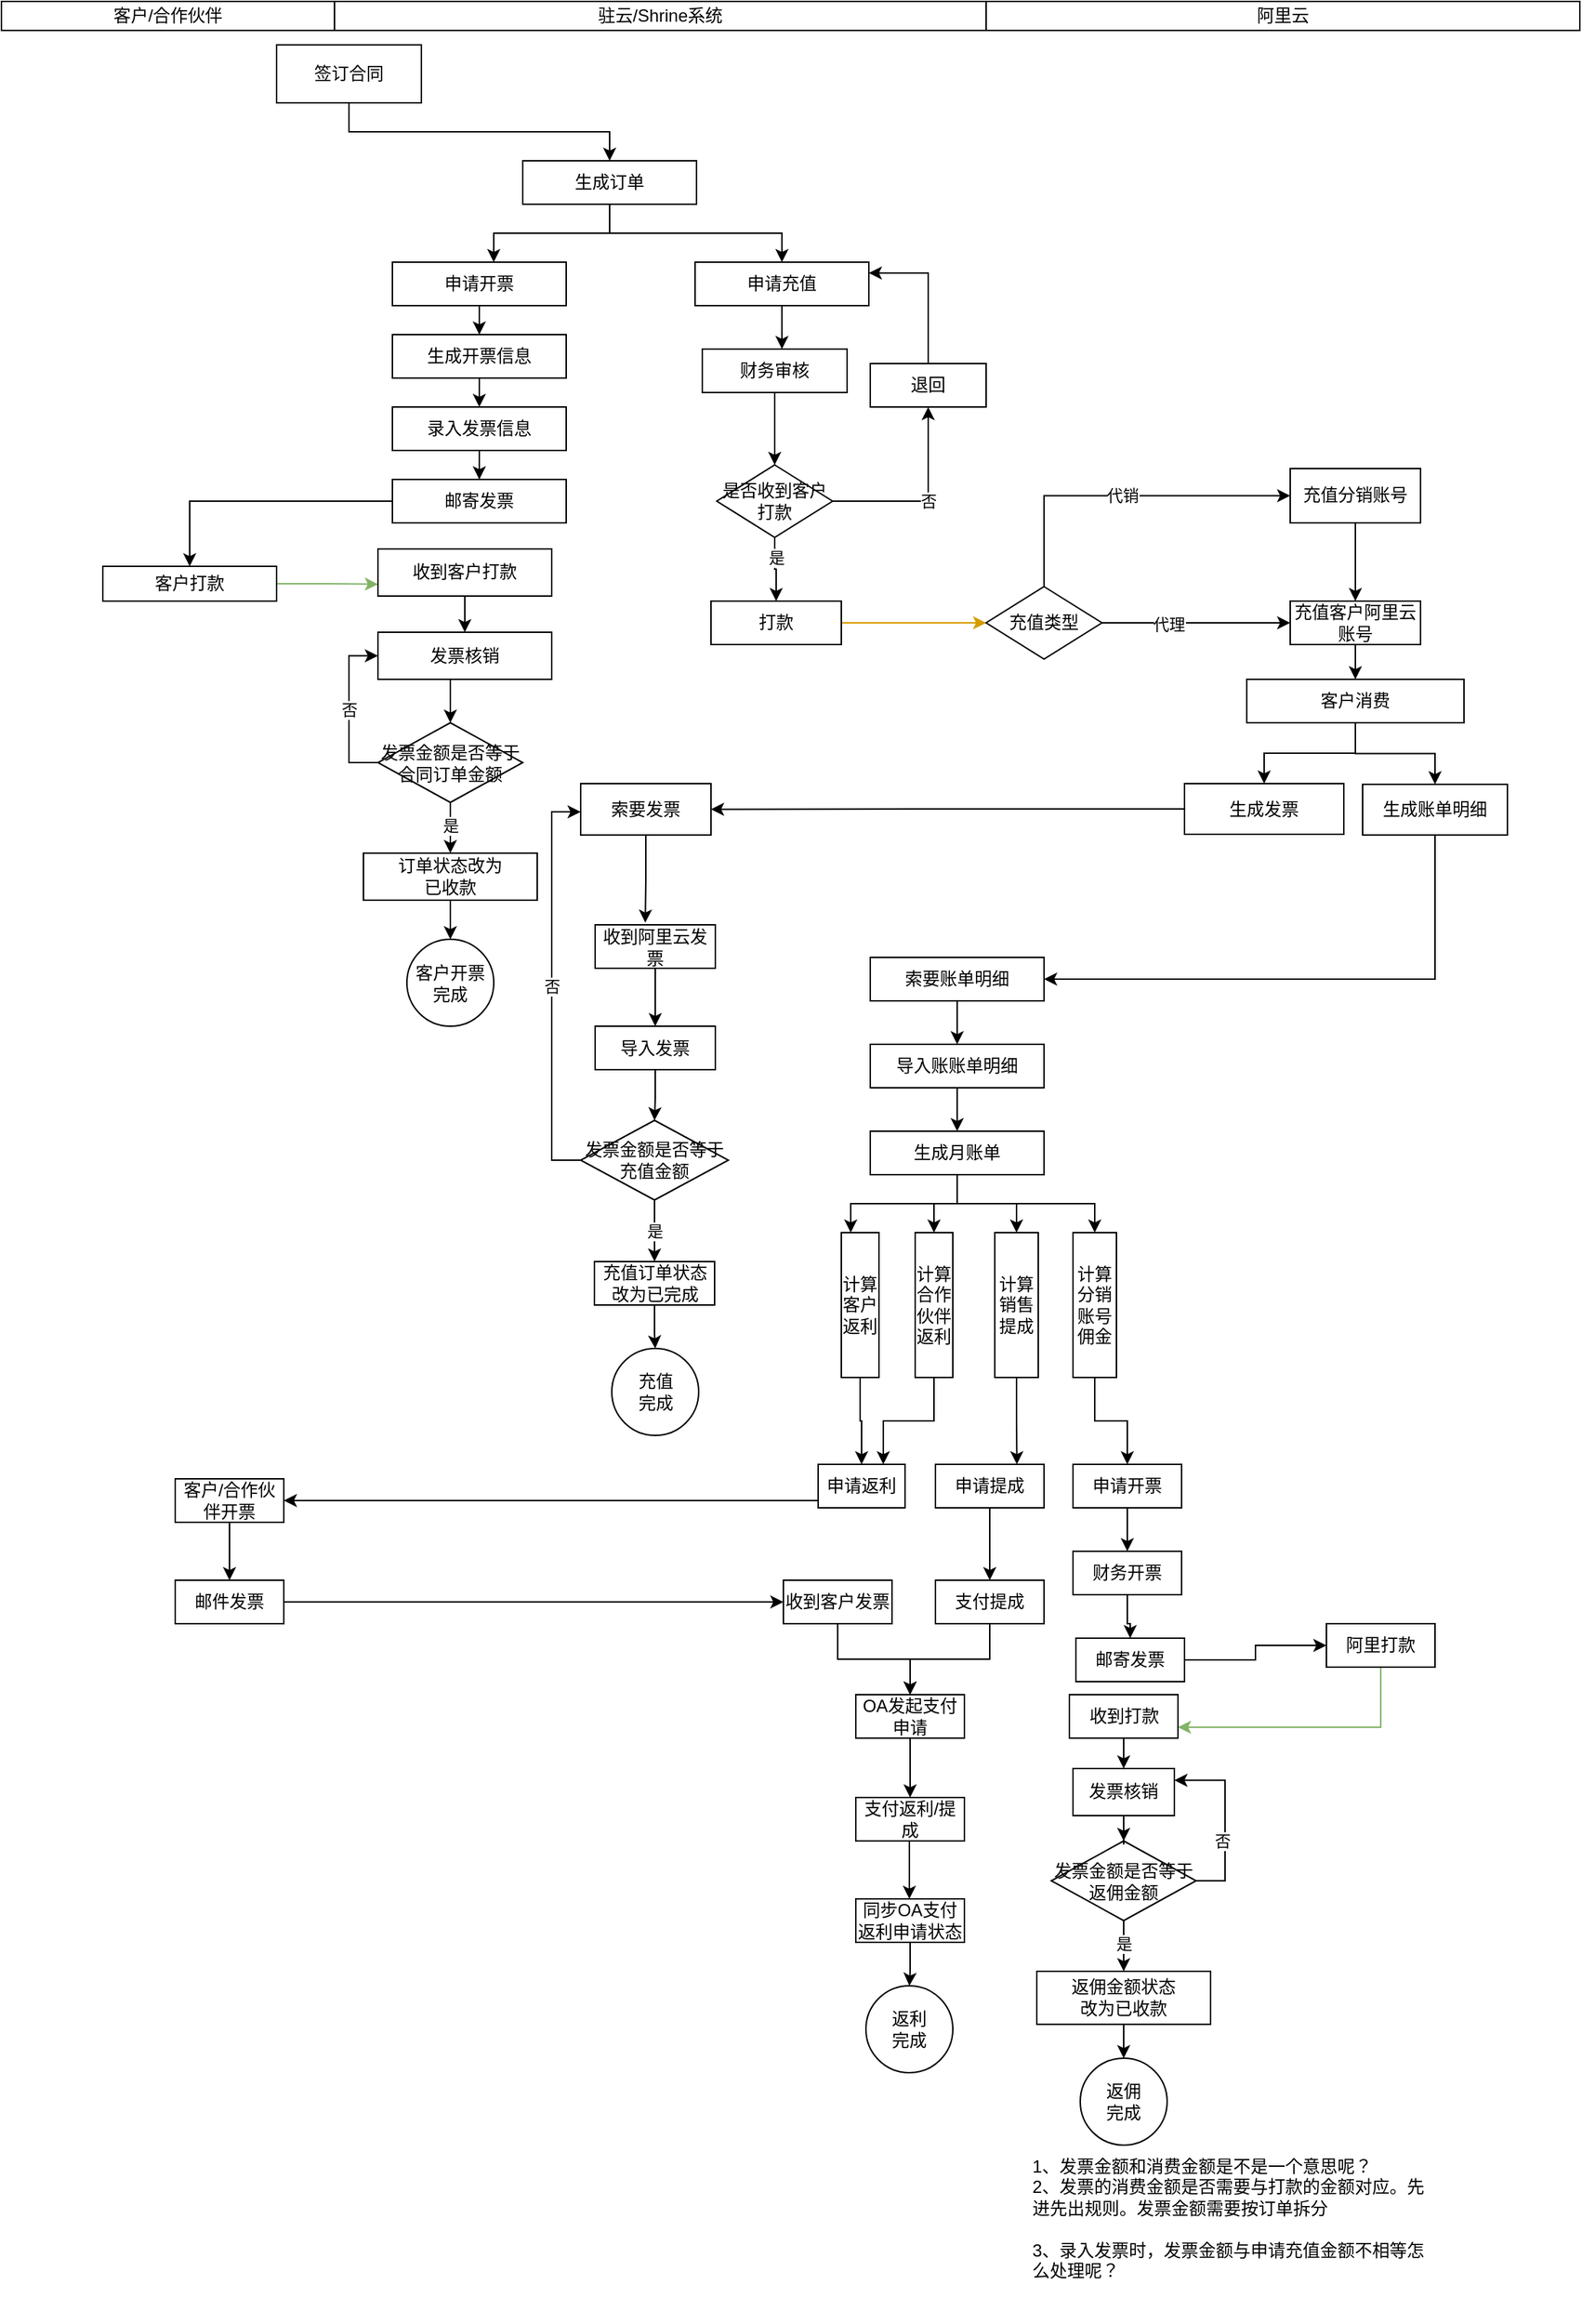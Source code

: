 <mxfile version="14.2.7" type="github">
  <diagram id="roFFfxDUJYIJc8eop7bz" name="Page-1">
    <mxGraphModel dx="1186" dy="674" grid="1" gridSize="10" guides="1" tooltips="1" connect="1" arrows="1" fold="1" page="1" pageScale="1" pageWidth="827" pageHeight="1169" math="0" shadow="0">
      <root>
        <mxCell id="0" />
        <mxCell id="1" parent="0" />
        <mxCell id="rOA4uBclnJZB5DrJUqV7-26" style="edgeStyle=orthogonalEdgeStyle;rounded=0;orthogonalLoop=1;jettySize=auto;html=1;exitX=0.5;exitY=1;exitDx=0;exitDy=0;entryX=0.5;entryY=0;entryDx=0;entryDy=0;" parent="1" source="K8Je6sUpNGUMb3yso3Zy-1" target="K8Je6sUpNGUMb3yso3Zy-2" edge="1">
          <mxGeometry relative="1" as="geometry" />
        </mxCell>
        <mxCell id="K8Je6sUpNGUMb3yso3Zy-1" value="签订合同" style="rounded=0;whiteSpace=wrap;html=1;" parent="1" vertex="1">
          <mxGeometry x="200" y="30" width="100" height="40" as="geometry" />
        </mxCell>
        <mxCell id="rOA4uBclnJZB5DrJUqV7-28" style="edgeStyle=orthogonalEdgeStyle;rounded=0;orthogonalLoop=1;jettySize=auto;html=1;exitX=0.5;exitY=1;exitDx=0;exitDy=0;entryX=0.5;entryY=0;entryDx=0;entryDy=0;" parent="1" source="K8Je6sUpNGUMb3yso3Zy-2" target="K8Je6sUpNGUMb3yso3Zy-3" edge="1">
          <mxGeometry relative="1" as="geometry" />
        </mxCell>
        <mxCell id="AUkhUbtXe1NcL0Z-zVLZ-3" style="edgeStyle=orthogonalEdgeStyle;rounded=0;orthogonalLoop=1;jettySize=auto;html=1;exitX=0.5;exitY=1;exitDx=0;exitDy=0;entryX=0.583;entryY=0;entryDx=0;entryDy=0;entryPerimeter=0;" parent="1" source="K8Je6sUpNGUMb3yso3Zy-2" target="VSZwTH_sTi2hfnxuPGPc-11" edge="1">
          <mxGeometry relative="1" as="geometry" />
        </mxCell>
        <mxCell id="K8Je6sUpNGUMb3yso3Zy-2" value="生成订单" style="rounded=0;whiteSpace=wrap;html=1;" parent="1" vertex="1">
          <mxGeometry x="370" y="110" width="120" height="30" as="geometry" />
        </mxCell>
        <mxCell id="AUkhUbtXe1NcL0Z-zVLZ-97" value="" style="edgeStyle=orthogonalEdgeStyle;rounded=0;orthogonalLoop=1;jettySize=auto;html=1;entryX=0.5;entryY=0;entryDx=0;entryDy=0;" parent="1" source="K8Je6sUpNGUMb3yso3Zy-3" edge="1">
          <mxGeometry relative="1" as="geometry">
            <mxPoint x="549" y="240" as="targetPoint" />
          </mxGeometry>
        </mxCell>
        <mxCell id="K8Je6sUpNGUMb3yso3Zy-3" value="申请充值" style="rounded=0;whiteSpace=wrap;html=1;" parent="1" vertex="1">
          <mxGeometry x="489" y="180" width="120" height="30" as="geometry" />
        </mxCell>
        <mxCell id="AUkhUbtXe1NcL0Z-zVLZ-8" value="" style="edgeStyle=orthogonalEdgeStyle;rounded=0;orthogonalLoop=1;jettySize=auto;html=1;" parent="1" source="K8Je6sUpNGUMb3yso3Zy-4" target="K8Je6sUpNGUMb3yso3Zy-5" edge="1">
          <mxGeometry relative="1" as="geometry" />
        </mxCell>
        <mxCell id="K8Je6sUpNGUMb3yso3Zy-4" value="财务审核" style="rounded=0;whiteSpace=wrap;html=1;" parent="1" vertex="1">
          <mxGeometry x="494" y="240" width="100" height="30" as="geometry" />
        </mxCell>
        <mxCell id="rOA4uBclnJZB5DrJUqV7-20" style="edgeStyle=orthogonalEdgeStyle;rounded=0;orthogonalLoop=1;jettySize=auto;html=1;exitX=0.5;exitY=1;exitDx=0;exitDy=0;entryX=0.5;entryY=0;entryDx=0;entryDy=0;" parent="1" source="K8Je6sUpNGUMb3yso3Zy-5" target="K8Je6sUpNGUMb3yso3Zy-6" edge="1">
          <mxGeometry relative="1" as="geometry">
            <Array as="points" />
          </mxGeometry>
        </mxCell>
        <mxCell id="rOA4uBclnJZB5DrJUqV7-21" value="是" style="edgeLabel;html=1;align=center;verticalAlign=middle;resizable=0;points=[];" parent="rOA4uBclnJZB5DrJUqV7-20" vertex="1" connectable="0">
          <mxGeometry x="-0.391" y="1" relative="1" as="geometry">
            <mxPoint as="offset" />
          </mxGeometry>
        </mxCell>
        <mxCell id="AUkhUbtXe1NcL0Z-zVLZ-135" value="否" style="edgeStyle=orthogonalEdgeStyle;rounded=0;orthogonalLoop=1;jettySize=auto;html=1;entryX=0.5;entryY=1;entryDx=0;entryDy=0;" parent="1" source="K8Je6sUpNGUMb3yso3Zy-5" target="rOA4uBclnJZB5DrJUqV7-1" edge="1">
          <mxGeometry relative="1" as="geometry" />
        </mxCell>
        <mxCell id="K8Je6sUpNGUMb3yso3Zy-5" value="是否收到客户打款" style="rhombus;whiteSpace=wrap;html=1;" parent="1" vertex="1">
          <mxGeometry x="504" y="320" width="80" height="50" as="geometry" />
        </mxCell>
        <mxCell id="AUkhUbtXe1NcL0Z-zVLZ-22" value="" style="edgeStyle=orthogonalEdgeStyle;rounded=0;orthogonalLoop=1;jettySize=auto;html=1;fillColor=#ffe6cc;strokeColor=#d79b00;entryX=0;entryY=0.5;entryDx=0;entryDy=0;" parent="1" source="K8Je6sUpNGUMb3yso3Zy-6" target="AUkhUbtXe1NcL0Z-zVLZ-124" edge="1">
          <mxGeometry relative="1" as="geometry">
            <Array as="points" />
          </mxGeometry>
        </mxCell>
        <mxCell id="K8Je6sUpNGUMb3yso3Zy-6" value="打款" style="rounded=0;whiteSpace=wrap;html=1;" parent="1" vertex="1">
          <mxGeometry x="500" y="414" width="90" height="30" as="geometry" />
        </mxCell>
        <mxCell id="AUkhUbtXe1NcL0Z-zVLZ-20" style="edgeStyle=orthogonalEdgeStyle;rounded=0;orthogonalLoop=1;jettySize=auto;html=1;exitX=0.5;exitY=0;exitDx=0;exitDy=0;entryX=1;entryY=0.25;entryDx=0;entryDy=0;" parent="1" source="rOA4uBclnJZB5DrJUqV7-1" target="K8Je6sUpNGUMb3yso3Zy-3" edge="1">
          <mxGeometry relative="1" as="geometry" />
        </mxCell>
        <mxCell id="rOA4uBclnJZB5DrJUqV7-1" value="退回" style="rounded=0;whiteSpace=wrap;html=1;" parent="1" vertex="1">
          <mxGeometry x="610" y="250" width="80" height="30" as="geometry" />
        </mxCell>
        <mxCell id="rOA4uBclnJZB5DrJUqV7-56" style="edgeStyle=orthogonalEdgeStyle;rounded=0;orthogonalLoop=1;jettySize=auto;html=1;entryX=0.417;entryY=-0.05;entryDx=0;entryDy=0;entryPerimeter=0;" parent="1" source="rOA4uBclnJZB5DrJUqV7-50" target="rOA4uBclnJZB5DrJUqV7-53" edge="1">
          <mxGeometry relative="1" as="geometry" />
        </mxCell>
        <mxCell id="rOA4uBclnJZB5DrJUqV7-50" value="索要发票" style="rounded=0;whiteSpace=wrap;html=1;" parent="1" vertex="1">
          <mxGeometry x="410" y="540" width="90" height="35.5" as="geometry" />
        </mxCell>
        <mxCell id="rOA4uBclnJZB5DrJUqV7-58" value="" style="edgeStyle=orthogonalEdgeStyle;rounded=0;orthogonalLoop=1;jettySize=auto;html=1;" parent="1" source="rOA4uBclnJZB5DrJUqV7-53" target="rOA4uBclnJZB5DrJUqV7-57" edge="1">
          <mxGeometry relative="1" as="geometry" />
        </mxCell>
        <mxCell id="rOA4uBclnJZB5DrJUqV7-53" value="收到阿里云发票" style="rounded=0;whiteSpace=wrap;html=1;" parent="1" vertex="1">
          <mxGeometry x="420" y="637.5" width="83" height="30" as="geometry" />
        </mxCell>
        <mxCell id="rOA4uBclnJZB5DrJUqV7-64" value="" style="edgeStyle=orthogonalEdgeStyle;rounded=0;orthogonalLoop=1;jettySize=auto;html=1;" parent="1" source="rOA4uBclnJZB5DrJUqV7-57" target="rOA4uBclnJZB5DrJUqV7-60" edge="1">
          <mxGeometry relative="1" as="geometry" />
        </mxCell>
        <mxCell id="rOA4uBclnJZB5DrJUqV7-57" value="导入发票" style="rounded=0;whiteSpace=wrap;html=1;" parent="1" vertex="1">
          <mxGeometry x="420" y="707.5" width="83" height="30" as="geometry" />
        </mxCell>
        <mxCell id="rOA4uBclnJZB5DrJUqV7-65" value="是" style="edgeStyle=orthogonalEdgeStyle;rounded=0;orthogonalLoop=1;jettySize=auto;html=1;entryX=0.5;entryY=0;entryDx=0;entryDy=0;" parent="1" source="rOA4uBclnJZB5DrJUqV7-60" target="I3_jWcB05y7nGx8-yXRg-2" edge="1">
          <mxGeometry relative="1" as="geometry">
            <mxPoint x="460" y="850" as="targetPoint" />
          </mxGeometry>
        </mxCell>
        <mxCell id="AUkhUbtXe1NcL0Z-zVLZ-101" style="edgeStyle=orthogonalEdgeStyle;rounded=0;orthogonalLoop=1;jettySize=auto;html=1;" parent="1" source="rOA4uBclnJZB5DrJUqV7-60" edge="1">
          <mxGeometry relative="1" as="geometry">
            <mxPoint x="410" y="559.5" as="targetPoint" />
            <Array as="points">
              <mxPoint x="390" y="800.5" />
              <mxPoint x="390" y="559.5" />
            </Array>
          </mxGeometry>
        </mxCell>
        <mxCell id="AUkhUbtXe1NcL0Z-zVLZ-102" value="否" style="edgeLabel;html=1;align=center;verticalAlign=middle;resizable=0;points=[];" parent="AUkhUbtXe1NcL0Z-zVLZ-101" vertex="1" connectable="0">
          <mxGeometry x="0.001" relative="1" as="geometry">
            <mxPoint as="offset" />
          </mxGeometry>
        </mxCell>
        <mxCell id="rOA4uBclnJZB5DrJUqV7-60" value="发票金额是否等于充值金额" style="rhombus;whiteSpace=wrap;html=1;" parent="1" vertex="1">
          <mxGeometry x="410" y="772.5" width="102" height="55" as="geometry" />
        </mxCell>
        <mxCell id="rOA4uBclnJZB5DrJUqV7-61" value="充值&lt;br&gt;完成" style="ellipse;whiteSpace=wrap;html=1;aspect=fixed;" parent="1" vertex="1">
          <mxGeometry x="431.5" y="930" width="60" height="60" as="geometry" />
        </mxCell>
        <mxCell id="rOA4uBclnJZB5DrJUqV7-70" value="1、发票金额和消费金额是不是一个意思呢？&lt;br&gt;2、发票的消费金额是否需要与打款的金额对应。先进先出规则。发票金额需要按订单拆分&lt;br&gt;&lt;br&gt;&lt;div&gt;&lt;span&gt;3、录入发票时，发票金额与申请充值金额不相等怎么处理呢？&lt;/span&gt;&lt;/div&gt;&lt;div&gt;&lt;span&gt;&lt;br&gt;&lt;/span&gt;&lt;/div&gt;&lt;div&gt;&lt;br&gt;&lt;/div&gt;" style="text;html=1;strokeColor=none;fillColor=none;align=left;verticalAlign=middle;whiteSpace=wrap;rounded=0;" parent="1" vertex="1">
          <mxGeometry x="720" y="1490" width="280" height="110" as="geometry" />
        </mxCell>
        <mxCell id="VSZwTH_sTi2hfnxuPGPc-5" value="" style="edgeStyle=orthogonalEdgeStyle;rounded=0;orthogonalLoop=1;jettySize=auto;html=1;" parent="1" source="VSZwTH_sTi2hfnxuPGPc-1" target="rOA4uBclnJZB5DrJUqV7-50" edge="1">
          <mxGeometry relative="1" as="geometry" />
        </mxCell>
        <mxCell id="VSZwTH_sTi2hfnxuPGPc-1" value="&lt;span&gt;生成发票&lt;/span&gt;" style="rounded=0;whiteSpace=wrap;html=1;" parent="1" vertex="1">
          <mxGeometry x="827" y="540" width="110" height="35" as="geometry" />
        </mxCell>
        <mxCell id="AUkhUbtXe1NcL0Z-zVLZ-47" style="edgeStyle=orthogonalEdgeStyle;rounded=0;orthogonalLoop=1;jettySize=auto;html=1;entryX=1;entryY=0.5;entryDx=0;entryDy=0;exitX=0.5;exitY=1;exitDx=0;exitDy=0;" parent="1" source="VSZwTH_sTi2hfnxuPGPc-2" target="AUkhUbtXe1NcL0Z-zVLZ-25" edge="1">
          <mxGeometry relative="1" as="geometry" />
        </mxCell>
        <mxCell id="VSZwTH_sTi2hfnxuPGPc-2" value="&lt;span&gt;生成账单明细&lt;br&gt;&lt;/span&gt;" style="rounded=0;whiteSpace=wrap;html=1;" parent="1" vertex="1">
          <mxGeometry x="950" y="540.5" width="100" height="35" as="geometry" />
        </mxCell>
        <mxCell id="VSZwTH_sTi2hfnxuPGPc-8" value="驻云/Shrine系统" style="rounded=0;whiteSpace=wrap;html=1;" parent="1" vertex="1">
          <mxGeometry x="240" width="450" height="20" as="geometry" />
        </mxCell>
        <mxCell id="VSZwTH_sTi2hfnxuPGPc-9" value="客户/合作伙伴" style="rounded=0;whiteSpace=wrap;html=1;" parent="1" vertex="1">
          <mxGeometry x="10" width="230" height="20" as="geometry" />
        </mxCell>
        <mxCell id="VSZwTH_sTi2hfnxuPGPc-10" value="阿里云" style="rounded=0;whiteSpace=wrap;html=1;" parent="1" vertex="1">
          <mxGeometry x="690" width="410" height="20" as="geometry" />
        </mxCell>
        <mxCell id="AUkhUbtXe1NcL0Z-zVLZ-85" value="" style="edgeStyle=orthogonalEdgeStyle;rounded=0;orthogonalLoop=1;jettySize=auto;html=1;entryX=0.5;entryY=0;entryDx=0;entryDy=0;" parent="1" source="VSZwTH_sTi2hfnxuPGPc-11" target="AUkhUbtXe1NcL0Z-zVLZ-95" edge="1">
          <mxGeometry relative="1" as="geometry" />
        </mxCell>
        <mxCell id="VSZwTH_sTi2hfnxuPGPc-11" value="申请开票" style="rounded=0;whiteSpace=wrap;html=1;" parent="1" vertex="1">
          <mxGeometry x="280" y="180" width="120" height="30" as="geometry" />
        </mxCell>
        <mxCell id="AUkhUbtXe1NcL0Z-zVLZ-23" value="" style="edgeStyle=orthogonalEdgeStyle;rounded=0;orthogonalLoop=1;jettySize=auto;html=1;" parent="1" source="AUkhUbtXe1NcL0Z-zVLZ-21" target="VSZwTH_sTi2hfnxuPGPc-2" edge="1">
          <mxGeometry relative="1" as="geometry" />
        </mxCell>
        <mxCell id="AUkhUbtXe1NcL0Z-zVLZ-24" style="edgeStyle=orthogonalEdgeStyle;rounded=0;orthogonalLoop=1;jettySize=auto;html=1;entryX=0.5;entryY=0;entryDx=0;entryDy=0;" parent="1" source="AUkhUbtXe1NcL0Z-zVLZ-21" target="VSZwTH_sTi2hfnxuPGPc-1" edge="1">
          <mxGeometry relative="1" as="geometry" />
        </mxCell>
        <mxCell id="AUkhUbtXe1NcL0Z-zVLZ-21" value="客户消费" style="rounded=0;whiteSpace=wrap;html=1;" parent="1" vertex="1">
          <mxGeometry x="870" y="468" width="150" height="30" as="geometry" />
        </mxCell>
        <mxCell id="AUkhUbtXe1NcL0Z-zVLZ-45" style="edgeStyle=orthogonalEdgeStyle;rounded=0;orthogonalLoop=1;jettySize=auto;html=1;entryX=0.5;entryY=0;entryDx=0;entryDy=0;" parent="1" source="AUkhUbtXe1NcL0Z-zVLZ-25" target="AUkhUbtXe1NcL0Z-zVLZ-27" edge="1">
          <mxGeometry relative="1" as="geometry" />
        </mxCell>
        <mxCell id="AUkhUbtXe1NcL0Z-zVLZ-25" value="索要账单明细" style="rounded=0;whiteSpace=wrap;html=1;" parent="1" vertex="1">
          <mxGeometry x="610" y="660" width="120" height="30" as="geometry" />
        </mxCell>
        <mxCell id="AUkhUbtXe1NcL0Z-zVLZ-46" style="edgeStyle=orthogonalEdgeStyle;rounded=0;orthogonalLoop=1;jettySize=auto;html=1;entryX=0.5;entryY=0;entryDx=0;entryDy=0;" parent="1" source="AUkhUbtXe1NcL0Z-zVLZ-27" target="AUkhUbtXe1NcL0Z-zVLZ-35" edge="1">
          <mxGeometry relative="1" as="geometry" />
        </mxCell>
        <mxCell id="AUkhUbtXe1NcL0Z-zVLZ-27" value="导入账账单明细" style="rounded=0;whiteSpace=wrap;html=1;" parent="1" vertex="1">
          <mxGeometry x="610" y="720" width="120" height="30" as="geometry" />
        </mxCell>
        <mxCell id="AUkhUbtXe1NcL0Z-zVLZ-50" style="edgeStyle=orthogonalEdgeStyle;rounded=0;orthogonalLoop=1;jettySize=auto;html=1;" parent="1" source="AUkhUbtXe1NcL0Z-zVLZ-29" target="AUkhUbtXe1NcL0Z-zVLZ-48" edge="1">
          <mxGeometry relative="1" as="geometry" />
        </mxCell>
        <mxCell id="AUkhUbtXe1NcL0Z-zVLZ-29" value="计算分销账号佣金" style="rounded=0;whiteSpace=wrap;html=1;" parent="1" vertex="1">
          <mxGeometry x="750" y="850" width="30" height="100" as="geometry" />
        </mxCell>
        <mxCell id="AUkhUbtXe1NcL0Z-zVLZ-55" style="edgeStyle=orthogonalEdgeStyle;rounded=0;orthogonalLoop=1;jettySize=auto;html=1;entryX=0.5;entryY=0;entryDx=0;entryDy=0;" parent="1" source="AUkhUbtXe1NcL0Z-zVLZ-30" target="AUkhUbtXe1NcL0Z-zVLZ-51" edge="1">
          <mxGeometry relative="1" as="geometry" />
        </mxCell>
        <mxCell id="AUkhUbtXe1NcL0Z-zVLZ-30" value="计算客户返利" style="rounded=0;whiteSpace=wrap;html=1;" parent="1" vertex="1">
          <mxGeometry x="590" y="850" width="26" height="100" as="geometry" />
        </mxCell>
        <mxCell id="AUkhUbtXe1NcL0Z-zVLZ-56" style="edgeStyle=orthogonalEdgeStyle;rounded=0;orthogonalLoop=1;jettySize=auto;html=1;entryX=0.75;entryY=0;entryDx=0;entryDy=0;" parent="1" source="AUkhUbtXe1NcL0Z-zVLZ-34" target="AUkhUbtXe1NcL0Z-zVLZ-52" edge="1">
          <mxGeometry relative="1" as="geometry" />
        </mxCell>
        <mxCell id="AUkhUbtXe1NcL0Z-zVLZ-34" value="计算销售提成" style="rounded=0;whiteSpace=wrap;html=1;" parent="1" vertex="1">
          <mxGeometry x="696" y="850" width="30" height="100" as="geometry" />
        </mxCell>
        <mxCell id="AUkhUbtXe1NcL0Z-zVLZ-37" value="" style="edgeStyle=orthogonalEdgeStyle;rounded=0;orthogonalLoop=1;jettySize=auto;html=1;" parent="1" source="AUkhUbtXe1NcL0Z-zVLZ-35" target="AUkhUbtXe1NcL0Z-zVLZ-34" edge="1">
          <mxGeometry relative="1" as="geometry" />
        </mxCell>
        <mxCell id="AUkhUbtXe1NcL0Z-zVLZ-39" style="edgeStyle=orthogonalEdgeStyle;rounded=0;orthogonalLoop=1;jettySize=auto;html=1;entryX=0.5;entryY=0;entryDx=0;entryDy=0;" parent="1" target="AUkhUbtXe1NcL0Z-zVLZ-29" edge="1">
          <mxGeometry relative="1" as="geometry">
            <mxPoint x="670" y="810" as="sourcePoint" />
            <Array as="points">
              <mxPoint x="670" y="830" />
              <mxPoint x="765" y="830" />
            </Array>
          </mxGeometry>
        </mxCell>
        <mxCell id="AUkhUbtXe1NcL0Z-zVLZ-40" style="edgeStyle=orthogonalEdgeStyle;rounded=0;orthogonalLoop=1;jettySize=auto;html=1;entryX=0.25;entryY=0;entryDx=0;entryDy=0;" parent="1" source="AUkhUbtXe1NcL0Z-zVLZ-35" target="AUkhUbtXe1NcL0Z-zVLZ-30" edge="1">
          <mxGeometry relative="1" as="geometry" />
        </mxCell>
        <mxCell id="AUkhUbtXe1NcL0Z-zVLZ-41" style="edgeStyle=orthogonalEdgeStyle;rounded=0;orthogonalLoop=1;jettySize=auto;html=1;entryX=0.5;entryY=0;entryDx=0;entryDy=0;" parent="1" target="AUkhUbtXe1NcL0Z-zVLZ-36" edge="1">
          <mxGeometry relative="1" as="geometry">
            <mxPoint x="670" y="810" as="sourcePoint" />
            <Array as="points">
              <mxPoint x="670" y="830" />
              <mxPoint x="654" y="830" />
            </Array>
          </mxGeometry>
        </mxCell>
        <mxCell id="AUkhUbtXe1NcL0Z-zVLZ-35" value="生成月账单" style="rounded=0;whiteSpace=wrap;html=1;" parent="1" vertex="1">
          <mxGeometry x="610" y="780" width="120" height="30" as="geometry" />
        </mxCell>
        <mxCell id="AUkhUbtXe1NcL0Z-zVLZ-54" style="edgeStyle=orthogonalEdgeStyle;rounded=0;orthogonalLoop=1;jettySize=auto;html=1;entryX=0.75;entryY=0;entryDx=0;entryDy=0;exitX=0.5;exitY=1;exitDx=0;exitDy=0;" parent="1" source="AUkhUbtXe1NcL0Z-zVLZ-36" target="AUkhUbtXe1NcL0Z-zVLZ-51" edge="1">
          <mxGeometry relative="1" as="geometry" />
        </mxCell>
        <mxCell id="AUkhUbtXe1NcL0Z-zVLZ-36" value="计算合作伙伴返利&lt;br&gt;" style="rounded=0;whiteSpace=wrap;html=1;" parent="1" vertex="1">
          <mxGeometry x="641" y="850" width="26" height="100" as="geometry" />
        </mxCell>
        <mxCell id="AUkhUbtXe1NcL0Z-zVLZ-75" style="edgeStyle=orthogonalEdgeStyle;rounded=0;orthogonalLoop=1;jettySize=auto;html=1;entryX=0.5;entryY=0;entryDx=0;entryDy=0;" parent="1" source="AUkhUbtXe1NcL0Z-zVLZ-48" target="AUkhUbtXe1NcL0Z-zVLZ-57" edge="1">
          <mxGeometry relative="1" as="geometry" />
        </mxCell>
        <mxCell id="AUkhUbtXe1NcL0Z-zVLZ-48" value="申请开票" style="rounded=0;whiteSpace=wrap;html=1;" parent="1" vertex="1">
          <mxGeometry x="750" y="1010" width="75" height="30" as="geometry" />
        </mxCell>
        <mxCell id="AUkhUbtXe1NcL0Z-zVLZ-64" style="edgeStyle=orthogonalEdgeStyle;rounded=0;orthogonalLoop=1;jettySize=auto;html=1;entryX=1;entryY=0.5;entryDx=0;entryDy=0;" parent="1" source="AUkhUbtXe1NcL0Z-zVLZ-51" target="AUkhUbtXe1NcL0Z-zVLZ-62" edge="1">
          <mxGeometry relative="1" as="geometry">
            <Array as="points">
              <mxPoint x="480" y="1035" />
              <mxPoint x="480" y="1035" />
            </Array>
          </mxGeometry>
        </mxCell>
        <mxCell id="AUkhUbtXe1NcL0Z-zVLZ-51" value="申请返利" style="rounded=0;whiteSpace=wrap;html=1;" parent="1" vertex="1">
          <mxGeometry x="574" y="1010" width="60" height="30" as="geometry" />
        </mxCell>
        <mxCell id="AUkhUbtXe1NcL0Z-zVLZ-81" value="" style="edgeStyle=orthogonalEdgeStyle;rounded=0;orthogonalLoop=1;jettySize=auto;html=1;" parent="1" source="AUkhUbtXe1NcL0Z-zVLZ-52" target="AUkhUbtXe1NcL0Z-zVLZ-80" edge="1">
          <mxGeometry relative="1" as="geometry" />
        </mxCell>
        <mxCell id="AUkhUbtXe1NcL0Z-zVLZ-52" value="申请提成" style="rounded=0;whiteSpace=wrap;html=1;" parent="1" vertex="1">
          <mxGeometry x="655" y="1010" width="75" height="30" as="geometry" />
        </mxCell>
        <mxCell id="AUkhUbtXe1NcL0Z-zVLZ-76" value="" style="edgeStyle=orthogonalEdgeStyle;rounded=0;orthogonalLoop=1;jettySize=auto;html=1;entryX=0.5;entryY=0;entryDx=0;entryDy=0;" parent="1" source="AUkhUbtXe1NcL0Z-zVLZ-57" target="AUkhUbtXe1NcL0Z-zVLZ-58" edge="1">
          <mxGeometry relative="1" as="geometry" />
        </mxCell>
        <mxCell id="AUkhUbtXe1NcL0Z-zVLZ-57" value="财务开票" style="rounded=0;whiteSpace=wrap;html=1;" parent="1" vertex="1">
          <mxGeometry x="750" y="1070" width="75" height="30" as="geometry" />
        </mxCell>
        <mxCell id="AUkhUbtXe1NcL0Z-zVLZ-77" style="edgeStyle=orthogonalEdgeStyle;rounded=0;orthogonalLoop=1;jettySize=auto;html=1;" parent="1" source="AUkhUbtXe1NcL0Z-zVLZ-58" target="AUkhUbtXe1NcL0Z-zVLZ-59" edge="1">
          <mxGeometry relative="1" as="geometry" />
        </mxCell>
        <mxCell id="AUkhUbtXe1NcL0Z-zVLZ-58" value="邮寄发票" style="rounded=0;whiteSpace=wrap;html=1;" parent="1" vertex="1">
          <mxGeometry x="752" y="1130" width="75" height="30" as="geometry" />
        </mxCell>
        <mxCell id="AUkhUbtXe1NcL0Z-zVLZ-78" style="edgeStyle=orthogonalEdgeStyle;rounded=0;orthogonalLoop=1;jettySize=auto;html=1;entryX=1;entryY=0.75;entryDx=0;entryDy=0;exitX=0.5;exitY=1;exitDx=0;exitDy=0;fillColor=#d5e8d4;strokeColor=#82b366;" parent="1" source="AUkhUbtXe1NcL0Z-zVLZ-59" target="AUkhUbtXe1NcL0Z-zVLZ-60" edge="1">
          <mxGeometry relative="1" as="geometry" />
        </mxCell>
        <mxCell id="AUkhUbtXe1NcL0Z-zVLZ-59" value="阿里打款" style="rounded=0;whiteSpace=wrap;html=1;" parent="1" vertex="1">
          <mxGeometry x="925" y="1120" width="75" height="30" as="geometry" />
        </mxCell>
        <mxCell id="AUkhUbtXe1NcL0Z-zVLZ-167" style="edgeStyle=orthogonalEdgeStyle;rounded=0;orthogonalLoop=1;jettySize=auto;html=1;entryX=0.5;entryY=0;entryDx=0;entryDy=0;" parent="1" source="AUkhUbtXe1NcL0Z-zVLZ-60" target="AUkhUbtXe1NcL0Z-zVLZ-159" edge="1">
          <mxGeometry relative="1" as="geometry" />
        </mxCell>
        <mxCell id="AUkhUbtXe1NcL0Z-zVLZ-60" value="收到打款" style="rounded=0;whiteSpace=wrap;html=1;" parent="1" vertex="1">
          <mxGeometry x="747.5" y="1169" width="75" height="30" as="geometry" />
        </mxCell>
        <mxCell id="AUkhUbtXe1NcL0Z-zVLZ-69" value="" style="edgeStyle=orthogonalEdgeStyle;rounded=0;orthogonalLoop=1;jettySize=auto;html=1;" parent="1" source="AUkhUbtXe1NcL0Z-zVLZ-62" target="AUkhUbtXe1NcL0Z-zVLZ-65" edge="1">
          <mxGeometry relative="1" as="geometry" />
        </mxCell>
        <mxCell id="AUkhUbtXe1NcL0Z-zVLZ-62" value="客户/合作伙伴开票" style="rounded=0;whiteSpace=wrap;html=1;" parent="1" vertex="1">
          <mxGeometry x="130" y="1020" width="75" height="30" as="geometry" />
        </mxCell>
        <mxCell id="AUkhUbtXe1NcL0Z-zVLZ-116" style="edgeStyle=orthogonalEdgeStyle;rounded=0;orthogonalLoop=1;jettySize=auto;html=1;" parent="1" source="AUkhUbtXe1NcL0Z-zVLZ-65" target="AUkhUbtXe1NcL0Z-zVLZ-112" edge="1">
          <mxGeometry relative="1" as="geometry" />
        </mxCell>
        <mxCell id="AUkhUbtXe1NcL0Z-zVLZ-65" value="邮件发票" style="rounded=0;whiteSpace=wrap;html=1;" parent="1" vertex="1">
          <mxGeometry x="130" y="1090" width="75" height="30" as="geometry" />
        </mxCell>
        <mxCell id="AUkhUbtXe1NcL0Z-zVLZ-122" value="" style="edgeStyle=orthogonalEdgeStyle;rounded=0;orthogonalLoop=1;jettySize=auto;html=1;" parent="1" source="AUkhUbtXe1NcL0Z-zVLZ-66" target="AUkhUbtXe1NcL0Z-zVLZ-118" edge="1">
          <mxGeometry relative="1" as="geometry" />
        </mxCell>
        <mxCell id="AUkhUbtXe1NcL0Z-zVLZ-66" value="同步OA支付返利申请状态" style="rounded=0;whiteSpace=wrap;html=1;" parent="1" vertex="1">
          <mxGeometry x="600" y="1310" width="75" height="30" as="geometry" />
        </mxCell>
        <mxCell id="AUkhUbtXe1NcL0Z-zVLZ-79" value="返佣&lt;br&gt;完成" style="ellipse;whiteSpace=wrap;html=1;aspect=fixed;" parent="1" vertex="1">
          <mxGeometry x="755" y="1420" width="60" height="60" as="geometry" />
        </mxCell>
        <mxCell id="AUkhUbtXe1NcL0Z-zVLZ-119" style="edgeStyle=orthogonalEdgeStyle;rounded=0;orthogonalLoop=1;jettySize=auto;html=1;entryX=0.5;entryY=0;entryDx=0;entryDy=0;" parent="1" source="AUkhUbtXe1NcL0Z-zVLZ-80" target="AUkhUbtXe1NcL0Z-zVLZ-114" edge="1">
          <mxGeometry relative="1" as="geometry" />
        </mxCell>
        <mxCell id="AUkhUbtXe1NcL0Z-zVLZ-80" value="支付提成" style="rounded=0;whiteSpace=wrap;html=1;" parent="1" vertex="1">
          <mxGeometry x="655" y="1090" width="75" height="30" as="geometry" />
        </mxCell>
        <mxCell id="AUkhUbtXe1NcL0Z-zVLZ-89" value="" style="edgeStyle=orthogonalEdgeStyle;rounded=0;orthogonalLoop=1;jettySize=auto;html=1;entryX=0.5;entryY=0;entryDx=0;entryDy=0;" parent="1" source="AUkhUbtXe1NcL0Z-zVLZ-83" target="AUkhUbtXe1NcL0Z-zVLZ-86" edge="1">
          <mxGeometry relative="1" as="geometry" />
        </mxCell>
        <mxCell id="AUkhUbtXe1NcL0Z-zVLZ-83" value="录入发票信息" style="rounded=0;whiteSpace=wrap;html=1;" parent="1" vertex="1">
          <mxGeometry x="280" y="280" width="120" height="30" as="geometry" />
        </mxCell>
        <mxCell id="AUkhUbtXe1NcL0Z-zVLZ-93" value="" style="edgeStyle=orthogonalEdgeStyle;rounded=0;orthogonalLoop=1;jettySize=auto;html=1;" parent="1" source="AUkhUbtXe1NcL0Z-zVLZ-86" target="AUkhUbtXe1NcL0Z-zVLZ-87" edge="1">
          <mxGeometry relative="1" as="geometry" />
        </mxCell>
        <mxCell id="AUkhUbtXe1NcL0Z-zVLZ-86" value="邮寄发票" style="rounded=0;whiteSpace=wrap;html=1;" parent="1" vertex="1">
          <mxGeometry x="280" y="330" width="120" height="30" as="geometry" />
        </mxCell>
        <mxCell id="AUkhUbtXe1NcL0Z-zVLZ-94" style="edgeStyle=orthogonalEdgeStyle;rounded=0;orthogonalLoop=1;jettySize=auto;html=1;entryX=0;entryY=0.75;entryDx=0;entryDy=0;exitX=1;exitY=0.5;exitDx=0;exitDy=0;fillColor=#d5e8d4;strokeColor=#82b366;" parent="1" source="AUkhUbtXe1NcL0Z-zVLZ-87" target="AUkhUbtXe1NcL0Z-zVLZ-88" edge="1">
          <mxGeometry relative="1" as="geometry" />
        </mxCell>
        <mxCell id="AUkhUbtXe1NcL0Z-zVLZ-87" value="客户打款" style="rounded=0;whiteSpace=wrap;html=1;" parent="1" vertex="1">
          <mxGeometry x="80" y="390" width="120" height="24" as="geometry" />
        </mxCell>
        <mxCell id="AUkhUbtXe1NcL0Z-zVLZ-147" value="" style="edgeStyle=orthogonalEdgeStyle;rounded=0;orthogonalLoop=1;jettySize=auto;html=1;" parent="1" source="AUkhUbtXe1NcL0Z-zVLZ-88" target="AUkhUbtXe1NcL0Z-zVLZ-140" edge="1">
          <mxGeometry relative="1" as="geometry" />
        </mxCell>
        <mxCell id="AUkhUbtXe1NcL0Z-zVLZ-88" value="收到客户打款" style="rounded=0;whiteSpace=wrap;html=1;" parent="1" vertex="1">
          <mxGeometry x="270" y="378" width="120" height="32.5" as="geometry" />
        </mxCell>
        <mxCell id="AUkhUbtXe1NcL0Z-zVLZ-99" value="" style="edgeStyle=orthogonalEdgeStyle;rounded=0;orthogonalLoop=1;jettySize=auto;html=1;" parent="1" source="AUkhUbtXe1NcL0Z-zVLZ-95" edge="1">
          <mxGeometry relative="1" as="geometry">
            <mxPoint x="340" y="280" as="targetPoint" />
          </mxGeometry>
        </mxCell>
        <mxCell id="AUkhUbtXe1NcL0Z-zVLZ-95" value="生成开票信息" style="rounded=0;whiteSpace=wrap;html=1;" parent="1" vertex="1">
          <mxGeometry x="280" y="230" width="120" height="30" as="geometry" />
        </mxCell>
        <mxCell id="AUkhUbtXe1NcL0Z-zVLZ-142" value="" style="edgeStyle=orthogonalEdgeStyle;rounded=0;orthogonalLoop=1;jettySize=auto;html=1;" parent="1" source="AUkhUbtXe1NcL0Z-zVLZ-104" target="AUkhUbtXe1NcL0Z-zVLZ-141" edge="1">
          <mxGeometry relative="1" as="geometry" />
        </mxCell>
        <mxCell id="AUkhUbtXe1NcL0Z-zVLZ-145" value="是" style="edgeLabel;html=1;align=center;verticalAlign=middle;resizable=0;points=[];" parent="AUkhUbtXe1NcL0Z-zVLZ-142" vertex="1" connectable="0">
          <mxGeometry x="-0.289" relative="1" as="geometry">
            <mxPoint as="offset" />
          </mxGeometry>
        </mxCell>
        <mxCell id="AUkhUbtXe1NcL0Z-zVLZ-144" value="否" style="edgeStyle=orthogonalEdgeStyle;rounded=0;orthogonalLoop=1;jettySize=auto;html=1;entryX=0;entryY=0.5;entryDx=0;entryDy=0;exitX=0;exitY=0.5;exitDx=0;exitDy=0;" parent="1" source="AUkhUbtXe1NcL0Z-zVLZ-104" target="AUkhUbtXe1NcL0Z-zVLZ-140" edge="1">
          <mxGeometry relative="1" as="geometry" />
        </mxCell>
        <mxCell id="AUkhUbtXe1NcL0Z-zVLZ-104" value="发票金额是否等于合同订单金额" style="rhombus;whiteSpace=wrap;html=1;" parent="1" vertex="1">
          <mxGeometry x="270" y="498" width="100" height="55" as="geometry" />
        </mxCell>
        <mxCell id="AUkhUbtXe1NcL0Z-zVLZ-100" value="客户开票完成" style="ellipse;whiteSpace=wrap;html=1;aspect=fixed;" parent="1" vertex="1">
          <mxGeometry x="290" y="647.5" width="60" height="60" as="geometry" />
        </mxCell>
        <mxCell id="AUkhUbtXe1NcL0Z-zVLZ-117" value="" style="edgeStyle=orthogonalEdgeStyle;rounded=0;orthogonalLoop=1;jettySize=auto;html=1;entryX=0.5;entryY=0;entryDx=0;entryDy=0;" parent="1" source="AUkhUbtXe1NcL0Z-zVLZ-112" target="AUkhUbtXe1NcL0Z-zVLZ-114" edge="1">
          <mxGeometry relative="1" as="geometry" />
        </mxCell>
        <mxCell id="AUkhUbtXe1NcL0Z-zVLZ-112" value="收到客户发票" style="rounded=0;whiteSpace=wrap;html=1;" parent="1" vertex="1">
          <mxGeometry x="550" y="1090" width="75" height="30" as="geometry" />
        </mxCell>
        <mxCell id="AUkhUbtXe1NcL0Z-zVLZ-120" value="" style="edgeStyle=orthogonalEdgeStyle;rounded=0;orthogonalLoop=1;jettySize=auto;html=1;" parent="1" source="AUkhUbtXe1NcL0Z-zVLZ-114" target="AUkhUbtXe1NcL0Z-zVLZ-115" edge="1">
          <mxGeometry relative="1" as="geometry" />
        </mxCell>
        <mxCell id="AUkhUbtXe1NcL0Z-zVLZ-114" value="OA发起支付申请" style="rounded=0;whiteSpace=wrap;html=1;" parent="1" vertex="1">
          <mxGeometry x="600" y="1169" width="75" height="30" as="geometry" />
        </mxCell>
        <mxCell id="AUkhUbtXe1NcL0Z-zVLZ-121" value="" style="edgeStyle=orthogonalEdgeStyle;rounded=0;orthogonalLoop=1;jettySize=auto;html=1;" parent="1" source="AUkhUbtXe1NcL0Z-zVLZ-115" edge="1">
          <mxGeometry relative="1" as="geometry">
            <mxPoint x="637" y="1310" as="targetPoint" />
          </mxGeometry>
        </mxCell>
        <mxCell id="AUkhUbtXe1NcL0Z-zVLZ-115" value="支付返利/提成" style="rounded=0;whiteSpace=wrap;html=1;" parent="1" vertex="1">
          <mxGeometry x="600" y="1240" width="75" height="30" as="geometry" />
        </mxCell>
        <mxCell id="AUkhUbtXe1NcL0Z-zVLZ-118" value="返利&lt;br&gt;完成" style="ellipse;whiteSpace=wrap;html=1;aspect=fixed;" parent="1" vertex="1">
          <mxGeometry x="607" y="1370" width="60" height="60" as="geometry" />
        </mxCell>
        <mxCell id="AUkhUbtXe1NcL0Z-zVLZ-132" value="代销" style="edgeStyle=orthogonalEdgeStyle;rounded=0;orthogonalLoop=1;jettySize=auto;html=1;entryX=0;entryY=0.5;entryDx=0;entryDy=0;exitX=0.5;exitY=0;exitDx=0;exitDy=0;" parent="1" source="AUkhUbtXe1NcL0Z-zVLZ-124" target="AUkhUbtXe1NcL0Z-zVLZ-127" edge="1">
          <mxGeometry relative="1" as="geometry" />
        </mxCell>
        <mxCell id="AUkhUbtXe1NcL0Z-zVLZ-124" value="充值类型" style="rhombus;whiteSpace=wrap;html=1;" parent="1" vertex="1">
          <mxGeometry x="690" y="404" width="80" height="50" as="geometry" />
        </mxCell>
        <mxCell id="AUkhUbtXe1NcL0Z-zVLZ-133" style="edgeStyle=orthogonalEdgeStyle;rounded=0;orthogonalLoop=1;jettySize=auto;html=1;entryX=0.5;entryY=0;entryDx=0;entryDy=0;" parent="1" source="AUkhUbtXe1NcL0Z-zVLZ-127" target="AUkhUbtXe1NcL0Z-zVLZ-126" edge="1">
          <mxGeometry relative="1" as="geometry" />
        </mxCell>
        <mxCell id="AUkhUbtXe1NcL0Z-zVLZ-127" value="充值分销账号" style="rounded=0;whiteSpace=wrap;html=1;" parent="1" vertex="1">
          <mxGeometry x="900" y="322.5" width="90" height="37.5" as="geometry" />
        </mxCell>
        <mxCell id="AUkhUbtXe1NcL0Z-zVLZ-138" value="" style="edgeStyle=orthogonalEdgeStyle;rounded=0;orthogonalLoop=1;jettySize=auto;html=1;" parent="1" source="AUkhUbtXe1NcL0Z-zVLZ-126" target="AUkhUbtXe1NcL0Z-zVLZ-21" edge="1">
          <mxGeometry relative="1" as="geometry" />
        </mxCell>
        <mxCell id="AUkhUbtXe1NcL0Z-zVLZ-126" value="充值客户阿里云账号" style="rounded=0;whiteSpace=wrap;html=1;" parent="1" vertex="1">
          <mxGeometry x="900" y="414" width="90" height="30" as="geometry" />
        </mxCell>
        <mxCell id="AUkhUbtXe1NcL0Z-zVLZ-130" style="edgeStyle=orthogonalEdgeStyle;rounded=0;orthogonalLoop=1;jettySize=auto;html=1;" parent="1" source="AUkhUbtXe1NcL0Z-zVLZ-124" target="AUkhUbtXe1NcL0Z-zVLZ-126" edge="1">
          <mxGeometry relative="1" as="geometry">
            <mxPoint x="840" y="440" as="sourcePoint" />
            <mxPoint x="970" y="410" as="targetPoint" />
          </mxGeometry>
        </mxCell>
        <mxCell id="AUkhUbtXe1NcL0Z-zVLZ-131" value="代理" style="edgeLabel;html=1;align=center;verticalAlign=middle;resizable=0;points=[];" parent="AUkhUbtXe1NcL0Z-zVLZ-130" vertex="1" connectable="0">
          <mxGeometry x="-0.289" y="-1" relative="1" as="geometry">
            <mxPoint as="offset" />
          </mxGeometry>
        </mxCell>
        <mxCell id="AUkhUbtXe1NcL0Z-zVLZ-148" value="" style="edgeStyle=orthogonalEdgeStyle;rounded=0;orthogonalLoop=1;jettySize=auto;html=1;" parent="1" source="AUkhUbtXe1NcL0Z-zVLZ-140" target="AUkhUbtXe1NcL0Z-zVLZ-104" edge="1">
          <mxGeometry relative="1" as="geometry">
            <Array as="points">
              <mxPoint x="320" y="480" />
              <mxPoint x="320" y="480" />
            </Array>
          </mxGeometry>
        </mxCell>
        <mxCell id="AUkhUbtXe1NcL0Z-zVLZ-140" value="发票核销" style="rounded=0;whiteSpace=wrap;html=1;" parent="1" vertex="1">
          <mxGeometry x="270" y="435.5" width="120" height="32.5" as="geometry" />
        </mxCell>
        <mxCell id="AUkhUbtXe1NcL0Z-zVLZ-146" value="" style="edgeStyle=orthogonalEdgeStyle;rounded=0;orthogonalLoop=1;jettySize=auto;html=1;" parent="1" source="AUkhUbtXe1NcL0Z-zVLZ-141" target="AUkhUbtXe1NcL0Z-zVLZ-100" edge="1">
          <mxGeometry relative="1" as="geometry" />
        </mxCell>
        <mxCell id="AUkhUbtXe1NcL0Z-zVLZ-141" value="订单状态改为&lt;br&gt;已收款" style="rounded=0;whiteSpace=wrap;html=1;" parent="1" vertex="1">
          <mxGeometry x="260" y="588" width="120" height="32.5" as="geometry" />
        </mxCell>
        <mxCell id="AUkhUbtXe1NcL0Z-zVLZ-149" value="" style="edgeStyle=orthogonalEdgeStyle;rounded=0;orthogonalLoop=1;jettySize=auto;html=1;" parent="1" source="AUkhUbtXe1NcL0Z-zVLZ-152" target="AUkhUbtXe1NcL0Z-zVLZ-156" edge="1">
          <mxGeometry relative="1" as="geometry" />
        </mxCell>
        <mxCell id="AUkhUbtXe1NcL0Z-zVLZ-150" value="是" style="edgeLabel;html=1;align=center;verticalAlign=middle;resizable=0;points=[];" parent="AUkhUbtXe1NcL0Z-zVLZ-149" vertex="1" connectable="0">
          <mxGeometry x="-0.289" relative="1" as="geometry">
            <mxPoint as="offset" />
          </mxGeometry>
        </mxCell>
        <mxCell id="AUkhUbtXe1NcL0Z-zVLZ-162" style="edgeStyle=orthogonalEdgeStyle;rounded=0;orthogonalLoop=1;jettySize=auto;html=1;entryX=1;entryY=0.25;entryDx=0;entryDy=0;exitX=1;exitY=0.5;exitDx=0;exitDy=0;" parent="1" source="AUkhUbtXe1NcL0Z-zVLZ-152" target="AUkhUbtXe1NcL0Z-zVLZ-159" edge="1">
          <mxGeometry relative="1" as="geometry">
            <mxPoint x="840" y="1290" as="sourcePoint" />
          </mxGeometry>
        </mxCell>
        <mxCell id="AUkhUbtXe1NcL0Z-zVLZ-163" value="否" style="edgeLabel;html=1;align=center;verticalAlign=middle;resizable=0;points=[];" parent="AUkhUbtXe1NcL0Z-zVLZ-162" vertex="1" connectable="0">
          <mxGeometry x="-0.222" y="2" relative="1" as="geometry">
            <mxPoint y="1" as="offset" />
          </mxGeometry>
        </mxCell>
        <mxCell id="AUkhUbtXe1NcL0Z-zVLZ-152" value="发票金额是否等于返佣金额" style="rhombus;whiteSpace=wrap;html=1;" parent="1" vertex="1">
          <mxGeometry x="735" y="1270" width="100" height="55" as="geometry" />
        </mxCell>
        <mxCell id="I3_jWcB05y7nGx8-yXRg-8" style="edgeStyle=orthogonalEdgeStyle;rounded=0;orthogonalLoop=1;jettySize=auto;html=1;entryX=0.5;entryY=0;entryDx=0;entryDy=0;" edge="1" parent="1" source="AUkhUbtXe1NcL0Z-zVLZ-156" target="AUkhUbtXe1NcL0Z-zVLZ-79">
          <mxGeometry relative="1" as="geometry" />
        </mxCell>
        <mxCell id="AUkhUbtXe1NcL0Z-zVLZ-156" value="返佣金额状态&lt;br&gt;改为已收款" style="rounded=0;whiteSpace=wrap;html=1;" parent="1" vertex="1">
          <mxGeometry x="725" y="1360" width="120" height="36.62" as="geometry" />
        </mxCell>
        <mxCell id="AUkhUbtXe1NcL0Z-zVLZ-168" style="edgeStyle=orthogonalEdgeStyle;rounded=0;orthogonalLoop=1;jettySize=auto;html=1;" parent="1" source="AUkhUbtXe1NcL0Z-zVLZ-159" target="AUkhUbtXe1NcL0Z-zVLZ-152" edge="1">
          <mxGeometry relative="1" as="geometry" />
        </mxCell>
        <mxCell id="AUkhUbtXe1NcL0Z-zVLZ-159" value="发票核销" style="rounded=0;whiteSpace=wrap;html=1;" parent="1" vertex="1">
          <mxGeometry x="750" y="1220" width="70" height="32.5" as="geometry" />
        </mxCell>
        <mxCell id="I3_jWcB05y7nGx8-yXRg-7" value="" style="edgeStyle=orthogonalEdgeStyle;rounded=0;orthogonalLoop=1;jettySize=auto;html=1;" edge="1" parent="1" source="I3_jWcB05y7nGx8-yXRg-2" target="rOA4uBclnJZB5DrJUqV7-61">
          <mxGeometry relative="1" as="geometry" />
        </mxCell>
        <mxCell id="I3_jWcB05y7nGx8-yXRg-2" value="充值订单状态改为已完成" style="rounded=0;whiteSpace=wrap;html=1;" vertex="1" parent="1">
          <mxGeometry x="419.5" y="870" width="83" height="30" as="geometry" />
        </mxCell>
      </root>
    </mxGraphModel>
  </diagram>
</mxfile>
